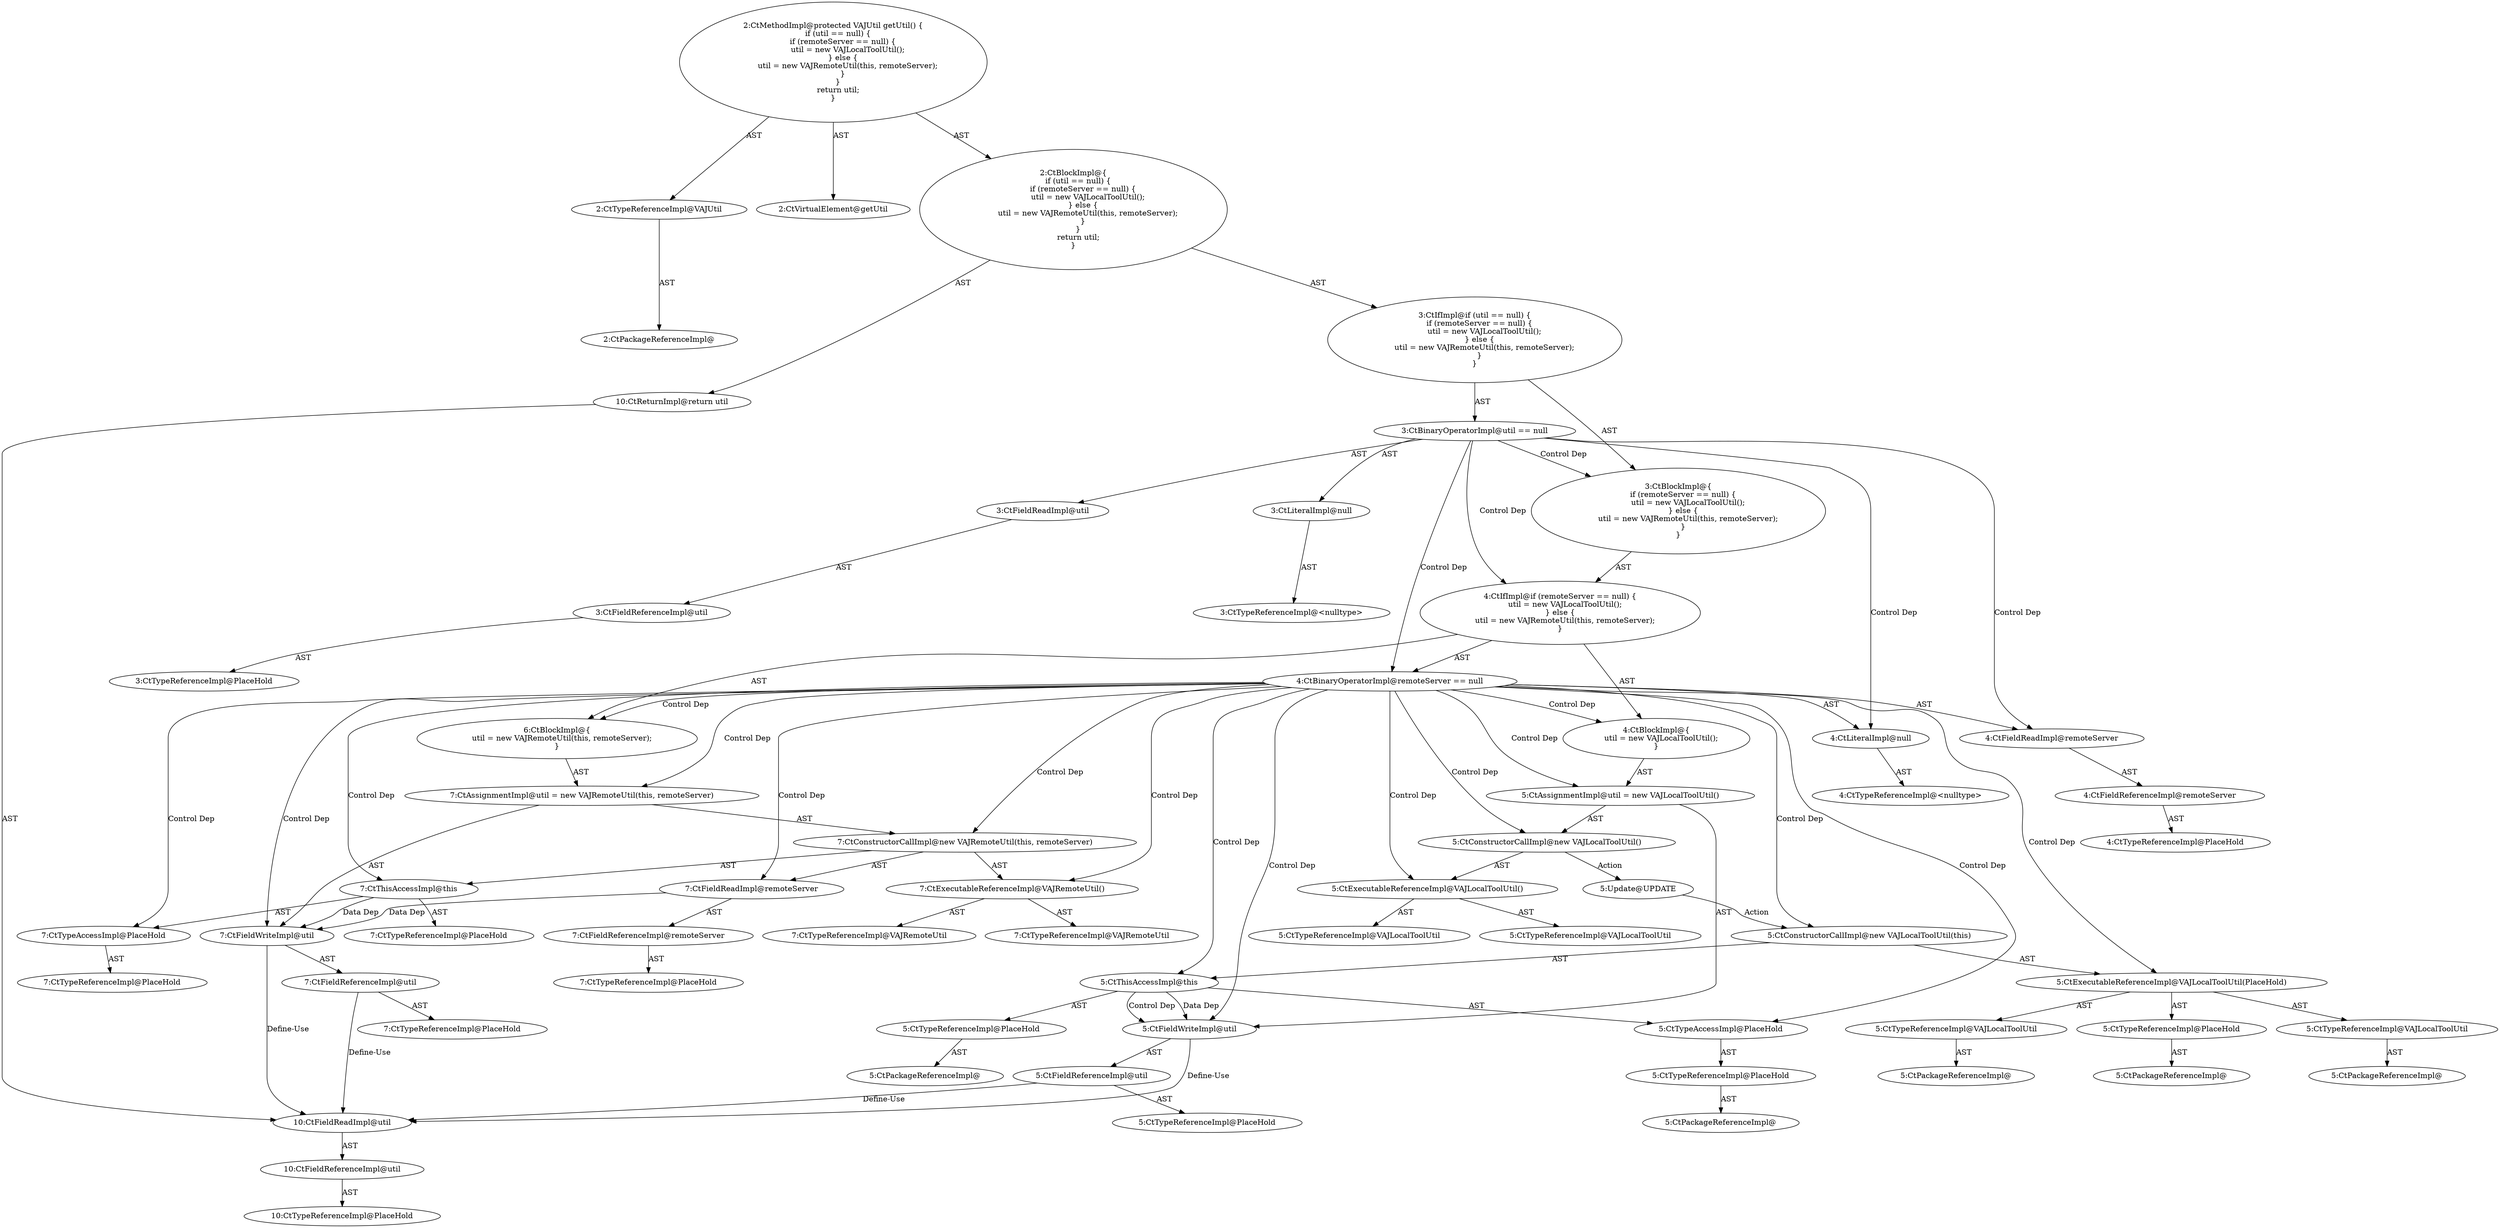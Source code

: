 digraph "getUtil#?" {
0 [label="2:CtTypeReferenceImpl@VAJUtil" shape=ellipse]
1 [label="2:CtPackageReferenceImpl@" shape=ellipse]
2 [label="2:CtVirtualElement@getUtil" shape=ellipse]
3 [label="3:CtFieldReferenceImpl@util" shape=ellipse]
4 [label="3:CtTypeReferenceImpl@PlaceHold" shape=ellipse]
5 [label="3:CtFieldReadImpl@util" shape=ellipse]
6 [label="3:CtLiteralImpl@null" shape=ellipse]
7 [label="3:CtTypeReferenceImpl@<nulltype>" shape=ellipse]
8 [label="3:CtBinaryOperatorImpl@util == null" shape=ellipse]
9 [label="4:CtFieldReferenceImpl@remoteServer" shape=ellipse]
10 [label="4:CtTypeReferenceImpl@PlaceHold" shape=ellipse]
11 [label="4:CtFieldReadImpl@remoteServer" shape=ellipse]
12 [label="4:CtLiteralImpl@null" shape=ellipse]
13 [label="4:CtTypeReferenceImpl@<nulltype>" shape=ellipse]
14 [label="4:CtBinaryOperatorImpl@remoteServer == null" shape=ellipse]
15 [label="5:CtFieldReferenceImpl@util" shape=ellipse]
16 [label="5:CtTypeReferenceImpl@PlaceHold" shape=ellipse]
17 [label="5:CtFieldWriteImpl@util" shape=ellipse]
18 [label="5:CtExecutableReferenceImpl@VAJLocalToolUtil()" shape=ellipse]
19 [label="5:CtTypeReferenceImpl@VAJLocalToolUtil" shape=ellipse]
20 [label="5:CtTypeReferenceImpl@VAJLocalToolUtil" shape=ellipse]
21 [label="5:CtConstructorCallImpl@new VAJLocalToolUtil()" shape=ellipse]
22 [label="5:CtAssignmentImpl@util = new VAJLocalToolUtil()" shape=ellipse]
23 [label="4:CtBlockImpl@\{
    util = new VAJLocalToolUtil();
\}" shape=ellipse]
24 [label="7:CtFieldReferenceImpl@util" shape=ellipse]
25 [label="7:CtTypeReferenceImpl@PlaceHold" shape=ellipse]
26 [label="7:CtFieldWriteImpl@util" shape=ellipse]
27 [label="7:CtExecutableReferenceImpl@VAJRemoteUtil()" shape=ellipse]
28 [label="7:CtTypeReferenceImpl@VAJRemoteUtil" shape=ellipse]
29 [label="7:CtTypeReferenceImpl@VAJRemoteUtil" shape=ellipse]
30 [label="7:CtTypeAccessImpl@PlaceHold" shape=ellipse]
31 [label="7:CtTypeReferenceImpl@PlaceHold" shape=ellipse]
32 [label="7:CtThisAccessImpl@this" shape=ellipse]
33 [label="7:CtTypeReferenceImpl@PlaceHold" shape=ellipse]
34 [label="7:CtFieldReferenceImpl@remoteServer" shape=ellipse]
35 [label="7:CtTypeReferenceImpl@PlaceHold" shape=ellipse]
36 [label="7:CtFieldReadImpl@remoteServer" shape=ellipse]
37 [label="7:CtConstructorCallImpl@new VAJRemoteUtil(this, remoteServer)" shape=ellipse]
38 [label="7:CtAssignmentImpl@util = new VAJRemoteUtil(this, remoteServer)" shape=ellipse]
39 [label="6:CtBlockImpl@\{
    util = new VAJRemoteUtil(this, remoteServer);
\}" shape=ellipse]
40 [label="4:CtIfImpl@if (remoteServer == null) \{
    util = new VAJLocalToolUtil();
\} else \{
    util = new VAJRemoteUtil(this, remoteServer);
\}" shape=ellipse]
41 [label="3:CtBlockImpl@\{
    if (remoteServer == null) \{
        util = new VAJLocalToolUtil();
    \} else \{
        util = new VAJRemoteUtil(this, remoteServer);
    \}
\}" shape=ellipse]
42 [label="3:CtIfImpl@if (util == null) \{
    if (remoteServer == null) \{
        util = new VAJLocalToolUtil();
    \} else \{
        util = new VAJRemoteUtil(this, remoteServer);
    \}
\}" shape=ellipse]
43 [label="10:CtFieldReferenceImpl@util" shape=ellipse]
44 [label="10:CtTypeReferenceImpl@PlaceHold" shape=ellipse]
45 [label="10:CtFieldReadImpl@util" shape=ellipse]
46 [label="10:CtReturnImpl@return util" shape=ellipse]
47 [label="2:CtBlockImpl@\{
    if (util == null) \{
        if (remoteServer == null) \{
            util = new VAJLocalToolUtil();
        \} else \{
            util = new VAJRemoteUtil(this, remoteServer);
        \}
    \}
    return util;
\}" shape=ellipse]
48 [label="2:CtMethodImpl@protected VAJUtil getUtil() \{
    if (util == null) \{
        if (remoteServer == null) \{
            util = new VAJLocalToolUtil();
        \} else \{
            util = new VAJRemoteUtil(this, remoteServer);
        \}
    \}
    return util;
\}" shape=ellipse]
49 [label="5:Update@UPDATE" shape=ellipse]
50 [label="5:CtPackageReferenceImpl@" shape=ellipse]
51 [label="5:CtTypeReferenceImpl@VAJLocalToolUtil" shape=ellipse]
52 [label="5:CtPackageReferenceImpl@" shape=ellipse]
53 [label="5:CtTypeReferenceImpl@VAJLocalToolUtil" shape=ellipse]
54 [label="5:CtPackageReferenceImpl@" shape=ellipse]
55 [label="5:CtTypeReferenceImpl@PlaceHold" shape=ellipse]
56 [label="5:CtExecutableReferenceImpl@VAJLocalToolUtil(PlaceHold)" shape=ellipse]
57 [label="5:CtPackageReferenceImpl@" shape=ellipse]
58 [label="5:CtTypeReferenceImpl@PlaceHold" shape=ellipse]
59 [label="5:CtPackageReferenceImpl@" shape=ellipse]
60 [label="5:CtTypeReferenceImpl@PlaceHold" shape=ellipse]
61 [label="5:CtTypeAccessImpl@PlaceHold" shape=ellipse]
62 [label="5:CtThisAccessImpl@this" shape=ellipse]
63 [label="5:CtConstructorCallImpl@new VAJLocalToolUtil(this)" shape=ellipse]
0 -> 1 [label="AST"];
3 -> 4 [label="AST"];
5 -> 3 [label="AST"];
6 -> 7 [label="AST"];
8 -> 5 [label="AST"];
8 -> 6 [label="AST"];
8 -> 41 [label="Control Dep"];
8 -> 40 [label="Control Dep"];
8 -> 14 [label="Control Dep"];
8 -> 11 [label="Control Dep"];
8 -> 12 [label="Control Dep"];
9 -> 10 [label="AST"];
11 -> 9 [label="AST"];
12 -> 13 [label="AST"];
14 -> 11 [label="AST"];
14 -> 12 [label="AST"];
14 -> 23 [label="Control Dep"];
14 -> 22 [label="Control Dep"];
14 -> 17 [label="Control Dep"];
14 -> 21 [label="Control Dep"];
14 -> 18 [label="Control Dep"];
14 -> 39 [label="Control Dep"];
14 -> 38 [label="Control Dep"];
14 -> 26 [label="Control Dep"];
14 -> 37 [label="Control Dep"];
14 -> 27 [label="Control Dep"];
14 -> 32 [label="Control Dep"];
14 -> 30 [label="Control Dep"];
14 -> 36 [label="Control Dep"];
14 -> 56 [label="Control Dep"];
14 -> 61 [label="Control Dep"];
14 -> 62 [label="Control Dep"];
14 -> 63 [label="Control Dep"];
15 -> 16 [label="AST"];
15 -> 45 [label="Define-Use"];
17 -> 15 [label="AST"];
17 -> 45 [label="Define-Use"];
18 -> 19 [label="AST"];
18 -> 20 [label="AST"];
21 -> 18 [label="AST"];
21 -> 49 [label="Action"];
22 -> 17 [label="AST"];
22 -> 21 [label="AST"];
23 -> 22 [label="AST"];
24 -> 25 [label="AST"];
24 -> 45 [label="Define-Use"];
26 -> 24 [label="AST"];
26 -> 45 [label="Define-Use"];
27 -> 28 [label="AST"];
27 -> 29 [label="AST"];
30 -> 31 [label="AST"];
32 -> 33 [label="AST"];
32 -> 30 [label="AST"];
32 -> 26 [label="Data Dep"];
34 -> 35 [label="AST"];
36 -> 34 [label="AST"];
36 -> 26 [label="Data Dep"];
37 -> 27 [label="AST"];
37 -> 32 [label="AST"];
37 -> 36 [label="AST"];
38 -> 26 [label="AST"];
38 -> 37 [label="AST"];
39 -> 38 [label="AST"];
40 -> 14 [label="AST"];
40 -> 23 [label="AST"];
40 -> 39 [label="AST"];
41 -> 40 [label="AST"];
42 -> 8 [label="AST"];
42 -> 41 [label="AST"];
43 -> 44 [label="AST"];
45 -> 43 [label="AST"];
46 -> 45 [label="AST"];
47 -> 42 [label="AST"];
47 -> 46 [label="AST"];
48 -> 2 [label="AST"];
48 -> 0 [label="AST"];
48 -> 47 [label="AST"];
49 -> 63 [label="Action"];
51 -> 50 [label="AST"];
53 -> 52 [label="AST"];
55 -> 54 [label="AST"];
56 -> 51 [label="AST"];
56 -> 53 [label="AST"];
56 -> 55 [label="AST"];
58 -> 57 [label="AST"];
60 -> 59 [label="AST"];
61 -> 60 [label="AST"];
62 -> 58 [label="AST"];
62 -> 61 [label="AST"];
62 -> 17 [label="Data Dep"];
62 -> 17 [label="Control Dep"];
63 -> 56 [label="AST"];
63 -> 62 [label="AST"];
}